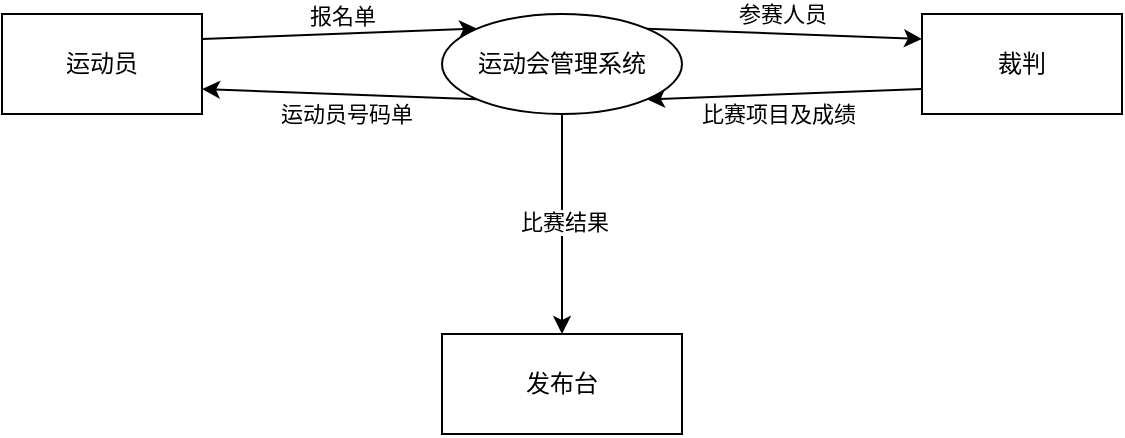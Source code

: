 <mxfile version="21.3.7" type="device" pages="2">
  <diagram name="顶层数据流图" id="rmabVYaUQiQAdUJXW821">
    <mxGraphModel dx="954" dy="727" grid="0" gridSize="10" guides="1" tooltips="1" connect="1" arrows="1" fold="1" page="1" pageScale="1" pageWidth="850" pageHeight="1100" math="0" shadow="0">
      <root>
        <mxCell id="0" />
        <mxCell id="1" parent="0" />
        <mxCell id="hjuC4tEZwUJjWh-8lK0K-15" style="edgeStyle=orthogonalEdgeStyle;rounded=0;orthogonalLoop=1;jettySize=auto;html=1;exitX=0.5;exitY=1;exitDx=0;exitDy=0;" edge="1" parent="1" source="hjuC4tEZwUJjWh-8lK0K-1" target="hjuC4tEZwUJjWh-8lK0K-3">
          <mxGeometry relative="1" as="geometry" />
        </mxCell>
        <mxCell id="hjuC4tEZwUJjWh-8lK0K-16" value="比赛结果" style="edgeLabel;html=1;align=center;verticalAlign=middle;resizable=0;points=[];" vertex="1" connectable="0" parent="hjuC4tEZwUJjWh-8lK0K-15">
          <mxGeometry x="-0.018" y="1" relative="1" as="geometry">
            <mxPoint as="offset" />
          </mxGeometry>
        </mxCell>
        <mxCell id="hjuC4tEZwUJjWh-8lK0K-1" value="运动会管理系统" style="shape=ellipse;html=1;dashed=0;whiteSpace=wrap;perimeter=ellipsePerimeter;" vertex="1" parent="1">
          <mxGeometry x="360" y="360" width="120" height="50" as="geometry" />
        </mxCell>
        <mxCell id="hjuC4tEZwUJjWh-8lK0K-2" value="运动员" style="html=1;dashed=0;whiteSpace=wrap;" vertex="1" parent="1">
          <mxGeometry x="140" y="360" width="100" height="50" as="geometry" />
        </mxCell>
        <mxCell id="hjuC4tEZwUJjWh-8lK0K-3" value="发布台" style="html=1;dashed=0;whiteSpace=wrap;" vertex="1" parent="1">
          <mxGeometry x="360" y="520" width="120" height="50" as="geometry" />
        </mxCell>
        <mxCell id="hjuC4tEZwUJjWh-8lK0K-4" value="裁判" style="html=1;dashed=0;whiteSpace=wrap;" vertex="1" parent="1">
          <mxGeometry x="600" y="360" width="100" height="50" as="geometry" />
        </mxCell>
        <mxCell id="hjuC4tEZwUJjWh-8lK0K-6" value="" style="endArrow=classic;html=1;rounded=0;exitX=1;exitY=0.25;exitDx=0;exitDy=0;entryX=0;entryY=0;entryDx=0;entryDy=0;" edge="1" parent="1" source="hjuC4tEZwUJjWh-8lK0K-2" target="hjuC4tEZwUJjWh-8lK0K-1">
          <mxGeometry width="50" height="50" relative="1" as="geometry">
            <mxPoint x="190" y="390" as="sourcePoint" />
            <mxPoint x="240" y="340" as="targetPoint" />
          </mxGeometry>
        </mxCell>
        <mxCell id="hjuC4tEZwUJjWh-8lK0K-10" value="报名单" style="edgeLabel;html=1;align=center;verticalAlign=middle;resizable=0;points=[];" vertex="1" connectable="0" parent="hjuC4tEZwUJjWh-8lK0K-6">
          <mxGeometry x="-0.172" y="-1" relative="1" as="geometry">
            <mxPoint x="13" y="-11" as="offset" />
          </mxGeometry>
        </mxCell>
        <mxCell id="hjuC4tEZwUJjWh-8lK0K-7" value="" style="endArrow=classic;html=1;rounded=0;exitX=1;exitY=0;exitDx=0;exitDy=0;entryX=0;entryY=0.25;entryDx=0;entryDy=0;" edge="1" parent="1" source="hjuC4tEZwUJjWh-8lK0K-1" target="hjuC4tEZwUJjWh-8lK0K-4">
          <mxGeometry width="50" height="50" relative="1" as="geometry">
            <mxPoint x="460" y="480" as="sourcePoint" />
            <mxPoint x="510" y="430" as="targetPoint" />
          </mxGeometry>
        </mxCell>
        <mxCell id="hjuC4tEZwUJjWh-8lK0K-13" value="参赛人员" style="edgeLabel;html=1;align=center;verticalAlign=middle;resizable=0;points=[];" vertex="1" connectable="0" parent="hjuC4tEZwUJjWh-8lK0K-7">
          <mxGeometry x="-0.091" y="1" relative="1" as="geometry">
            <mxPoint x="5" y="-9" as="offset" />
          </mxGeometry>
        </mxCell>
        <mxCell id="hjuC4tEZwUJjWh-8lK0K-8" value="" style="endArrow=classic;html=1;rounded=0;entryX=1;entryY=0.75;entryDx=0;entryDy=0;exitX=0;exitY=1;exitDx=0;exitDy=0;" edge="1" parent="1" source="hjuC4tEZwUJjWh-8lK0K-1" target="hjuC4tEZwUJjWh-8lK0K-2">
          <mxGeometry width="50" height="50" relative="1" as="geometry">
            <mxPoint x="190" y="530" as="sourcePoint" />
            <mxPoint x="240" y="480" as="targetPoint" />
          </mxGeometry>
        </mxCell>
        <mxCell id="hjuC4tEZwUJjWh-8lK0K-11" value="运动员号码单" style="edgeLabel;html=1;align=center;verticalAlign=middle;resizable=0;points=[];" vertex="1" connectable="0" parent="hjuC4tEZwUJjWh-8lK0K-8">
          <mxGeometry x="-0.047" relative="1" as="geometry">
            <mxPoint y="10" as="offset" />
          </mxGeometry>
        </mxCell>
        <mxCell id="hjuC4tEZwUJjWh-8lK0K-9" value="" style="endArrow=classic;html=1;rounded=0;entryX=1;entryY=1;entryDx=0;entryDy=0;exitX=0;exitY=0.75;exitDx=0;exitDy=0;" edge="1" parent="1" source="hjuC4tEZwUJjWh-8lK0K-4" target="hjuC4tEZwUJjWh-8lK0K-1">
          <mxGeometry width="50" height="50" relative="1" as="geometry">
            <mxPoint x="520" y="480" as="sourcePoint" />
            <mxPoint x="570" y="430" as="targetPoint" />
          </mxGeometry>
        </mxCell>
        <mxCell id="hjuC4tEZwUJjWh-8lK0K-12" value="比赛项目及成绩" style="edgeLabel;html=1;align=center;verticalAlign=middle;resizable=0;points=[];" vertex="1" connectable="0" parent="hjuC4tEZwUJjWh-8lK0K-9">
          <mxGeometry x="0.047" relative="1" as="geometry">
            <mxPoint y="10" as="offset" />
          </mxGeometry>
        </mxCell>
      </root>
    </mxGraphModel>
  </diagram>
  <diagram id="3cD2oKNkIYevONy-YUWm" name="0层数据流图">
    <mxGraphModel dx="954" dy="727" grid="0" gridSize="10" guides="1" tooltips="1" connect="1" arrows="1" fold="1" page="0" pageScale="1" pageWidth="850" pageHeight="1100" math="0" shadow="0">
      <root>
        <mxCell id="0" />
        <mxCell id="1" parent="0" />
        <mxCell id="OOObdI8ZImBFy5UFEAhO-1" value="1. 报名" style="shape=ellipse;html=1;dashed=0;whiteSpace=wrap;perimeter=ellipsePerimeter;" vertex="1" parent="1">
          <mxGeometry x="160" y="280" width="120" height="50" as="geometry" />
        </mxCell>
        <mxCell id="OOObdI8ZImBFy5UFEAhO-2" value="2. 处理成绩" style="shape=ellipse;html=1;dashed=0;whiteSpace=wrap;perimeter=ellipsePerimeter;" vertex="1" parent="1">
          <mxGeometry x="560" y="280" width="120" height="50" as="geometry" />
        </mxCell>
        <mxCell id="OQ65jrBdutHtPyHSzhEr-1" value="" style="endArrow=classic;html=1;rounded=0;entryX=0;entryY=0.5;entryDx=0;entryDy=0;" edge="1" parent="1" target="OOObdI8ZImBFy5UFEAhO-1">
          <mxGeometry width="50" height="50" relative="1" as="geometry">
            <mxPoint x="80" y="305" as="sourcePoint" />
            <mxPoint x="130" y="310" as="targetPoint" />
          </mxGeometry>
        </mxCell>
        <mxCell id="OQ65jrBdutHtPyHSzhEr-2" value="报名单" style="edgeLabel;html=1;align=center;verticalAlign=middle;resizable=0;points=[];" vertex="1" connectable="0" parent="OQ65jrBdutHtPyHSzhEr-1">
          <mxGeometry x="-0.05" relative="1" as="geometry">
            <mxPoint y="-15" as="offset" />
          </mxGeometry>
        </mxCell>
        <mxCell id="OQ65jrBdutHtPyHSzhEr-3" value="" style="endArrow=classic;html=1;rounded=0;exitX=0.5;exitY=1;exitDx=0;exitDy=0;" edge="1" parent="1" source="OOObdI8ZImBFy5UFEAhO-1">
          <mxGeometry width="50" height="50" relative="1" as="geometry">
            <mxPoint x="280" y="280" as="sourcePoint" />
            <mxPoint x="220" y="400" as="targetPoint" />
          </mxGeometry>
        </mxCell>
        <mxCell id="OQ65jrBdutHtPyHSzhEr-4" value="号码单" style="edgeLabel;html=1;align=center;verticalAlign=middle;resizable=0;points=[];" vertex="1" connectable="0" parent="OQ65jrBdutHtPyHSzhEr-3">
          <mxGeometry x="0.062" y="2" relative="1" as="geometry">
            <mxPoint x="-28" y="-1" as="offset" />
          </mxGeometry>
        </mxCell>
        <mxCell id="OQ65jrBdutHtPyHSzhEr-5" value="参赛人员报表" style="html=1;dashed=0;whiteSpace=wrap;shape=partialRectangle;right=0;left=0;" vertex="1" parent="1">
          <mxGeometry x="360" y="290" width="100" height="30" as="geometry" />
        </mxCell>
        <mxCell id="OQ65jrBdutHtPyHSzhEr-6" value="" style="endArrow=classic;html=1;rounded=0;exitX=1;exitY=0.5;exitDx=0;exitDy=0;entryX=0;entryY=0.5;entryDx=0;entryDy=0;" edge="1" parent="1" source="OOObdI8ZImBFy5UFEAhO-1" target="OQ65jrBdutHtPyHSzhEr-5">
          <mxGeometry width="50" height="50" relative="1" as="geometry">
            <mxPoint x="150" y="460" as="sourcePoint" />
            <mxPoint x="200" y="410" as="targetPoint" />
          </mxGeometry>
        </mxCell>
        <mxCell id="OQ65jrBdutHtPyHSzhEr-15" value="报名信息" style="edgeLabel;html=1;align=center;verticalAlign=middle;resizable=0;points=[];" vertex="1" connectable="0" parent="OQ65jrBdutHtPyHSzhEr-6">
          <mxGeometry x="-0.302" y="-2" relative="1" as="geometry">
            <mxPoint y="-19" as="offset" />
          </mxGeometry>
        </mxCell>
        <mxCell id="OQ65jrBdutHtPyHSzhEr-7" value="" style="endArrow=classic;html=1;rounded=0;entryX=0.5;entryY=0;entryDx=0;entryDy=0;" edge="1" parent="1" target="OOObdI8ZImBFy5UFEAhO-2">
          <mxGeometry width="50" height="50" relative="1" as="geometry">
            <mxPoint x="620" y="200" as="sourcePoint" />
            <mxPoint x="470" y="300" as="targetPoint" />
          </mxGeometry>
        </mxCell>
        <mxCell id="OQ65jrBdutHtPyHSzhEr-8" value="成绩" style="edgeLabel;html=1;align=center;verticalAlign=middle;resizable=0;points=[];" vertex="1" connectable="0" parent="OQ65jrBdutHtPyHSzhEr-7">
          <mxGeometry x="-0.075" relative="1" as="geometry">
            <mxPoint x="-20" y="3" as="offset" />
          </mxGeometry>
        </mxCell>
        <mxCell id="OQ65jrBdutHtPyHSzhEr-9" value="比赛结果报表" style="html=1;dashed=0;whiteSpace=wrap;shape=partialRectangle;right=0;left=0;" vertex="1" parent="1">
          <mxGeometry x="730" y="290" width="100" height="30" as="geometry" />
        </mxCell>
        <mxCell id="OQ65jrBdutHtPyHSzhEr-11" value="" style="endArrow=classic;html=1;rounded=0;entryX=0;entryY=0.5;entryDx=0;entryDy=0;exitX=1;exitY=0.5;exitDx=0;exitDy=0;" edge="1" parent="1" source="OOObdI8ZImBFy5UFEAhO-2" target="OQ65jrBdutHtPyHSzhEr-9">
          <mxGeometry width="50" height="50" relative="1" as="geometry">
            <mxPoint x="540" y="430" as="sourcePoint" />
            <mxPoint x="590" y="380" as="targetPoint" />
          </mxGeometry>
        </mxCell>
        <mxCell id="OQ65jrBdutHtPyHSzhEr-12" value="" style="endArrow=classic;html=1;rounded=0;exitX=1;exitY=0.5;exitDx=0;exitDy=0;" edge="1" parent="1" source="OQ65jrBdutHtPyHSzhEr-5" target="OOObdI8ZImBFy5UFEAhO-2">
          <mxGeometry width="50" height="50" relative="1" as="geometry">
            <mxPoint x="410" y="310" as="sourcePoint" />
            <mxPoint x="460" y="260" as="targetPoint" />
          </mxGeometry>
        </mxCell>
        <mxCell id="OQ65jrBdutHtPyHSzhEr-16" value="参赛人员信息" style="edgeLabel;html=1;align=center;verticalAlign=middle;resizable=0;points=[];" vertex="1" connectable="0" parent="OQ65jrBdutHtPyHSzhEr-12">
          <mxGeometry x="-0.061" y="3" relative="1" as="geometry">
            <mxPoint x="3" y="18" as="offset" />
          </mxGeometry>
        </mxCell>
        <mxCell id="OQ65jrBdutHtPyHSzhEr-13" value="" style="endArrow=classic;html=1;rounded=0;" edge="1" parent="1" target="OOObdI8ZImBFy5UFEAhO-1">
          <mxGeometry width="50" height="50" relative="1" as="geometry">
            <mxPoint x="220" y="200" as="sourcePoint" />
            <mxPoint x="170" y="150" as="targetPoint" />
          </mxGeometry>
        </mxCell>
        <mxCell id="OQ65jrBdutHtPyHSzhEr-14" value="比赛项目" style="edgeLabel;html=1;align=center;verticalAlign=middle;resizable=0;points=[];" vertex="1" connectable="0" parent="OQ65jrBdutHtPyHSzhEr-13">
          <mxGeometry x="-0.111" y="1" relative="1" as="geometry">
            <mxPoint x="35" y="-6" as="offset" />
          </mxGeometry>
        </mxCell>
      </root>
    </mxGraphModel>
  </diagram>
</mxfile>
